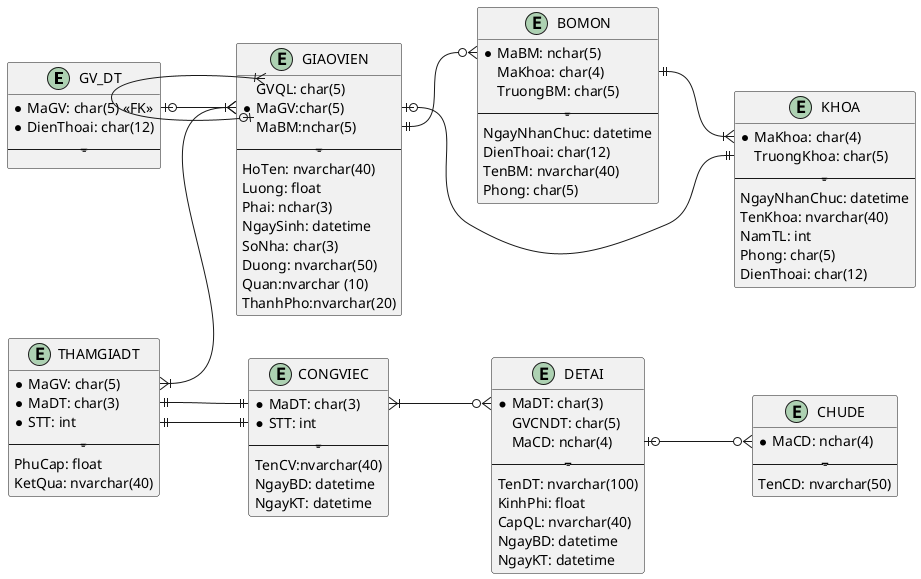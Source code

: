 @startuml
/'-----------------------'/ 
/' top to bottom direction '/
left to right direction 
skinparam roundcorner 5
/' skinparam linetype ortho '/ 

entity GV_DT
{
* MaGV: char(5) << FK>>
* DienThoai: char(12)
---------
}

entity GIAOVIEN
{
 GVQL: char(5) 
* MaGV:char(5)
 MaBM:nchar(5) 
---------
 HoTen: nvarchar(40)
 Luong: float
 Phai: nchar(3)
 NgaySinh: datetime 
 SoNha: char(3)
 Duong: nvarchar(50)
 Quan:nvarchar (10)
 ThanhPho:nvarchar(20)
}
/'-----------------------'/ 


/' entity GV_DT '/

entity BOMON
{
* MaBM: nchar(5)
MaKhoa: char(4)
TruongBM: char(5)
---------
NgayNhanChuc: datetime
DienThoai: char(12)
TenBM: nvarchar(40)
Phong: char(5)
}


entity KHOA
{
* MaKhoa: char(4)
 TruongKhoa: char(5) 
---------
 NgayNhanChuc: datetime
 TenKhoa: nvarchar(40)
 NamTL: int
 Phong: char(5)
 DienThoai: char(12)
}

entity DETAI
{
* MaDT: char(3)
 GVCNDT: char(5) 
 MaCD: nchar(4) 
---------
 TenDT: nvarchar(100)
 KinhPhi: float
 CapQL: nvarchar(40)
 NgayBD: datetime 
 NgayKT: datetime 
}


entity CONGVIEC
{
* MaDT: char(3) 
* STT: int 
---------
TenCV:nvarchar(40)
NgayBD: datetime 
NgayKT: datetime
}

entity CHUDE
{
* MaCD: nchar(4)
---------
TenCD: nvarchar(50)
}

entity THAMGIADT
{
* MaGV: char(5) 
* MaDT: char(3) 
* STT: int 
---------
 PhuCap: float
 KetQua: nvarchar(40)
}


/' TODO quan he giua giao vien va giao vien quan ly '/
GIAOVIEN::GVQL }|--o| GIAOVIEN::MaGV
GIAOVIEN::MaBM ||--o{ BOMON::MaBM
GV_DT::MaGV |o--|{ GIAOVIEN::MaGV
BOMON::MaKhoa ||--|{ KHOA::MaKhoa
KHOA::TruongKhoa ||--o| GIAOVIEN::MaGV
DETAI::MaCD |o--o{ CHUDE::MaCD
CONGVIEC::MaDT }|--o{DETAI::MaDT
THAMGIADT::MaGV }|--|{GIAOVIEN::MaGV
THAMGIADT::MaDT ||--|| CONGVIEC::MaDT
THAMGIADT::STT ||--|| CONGVIEC::STT
@enduml
